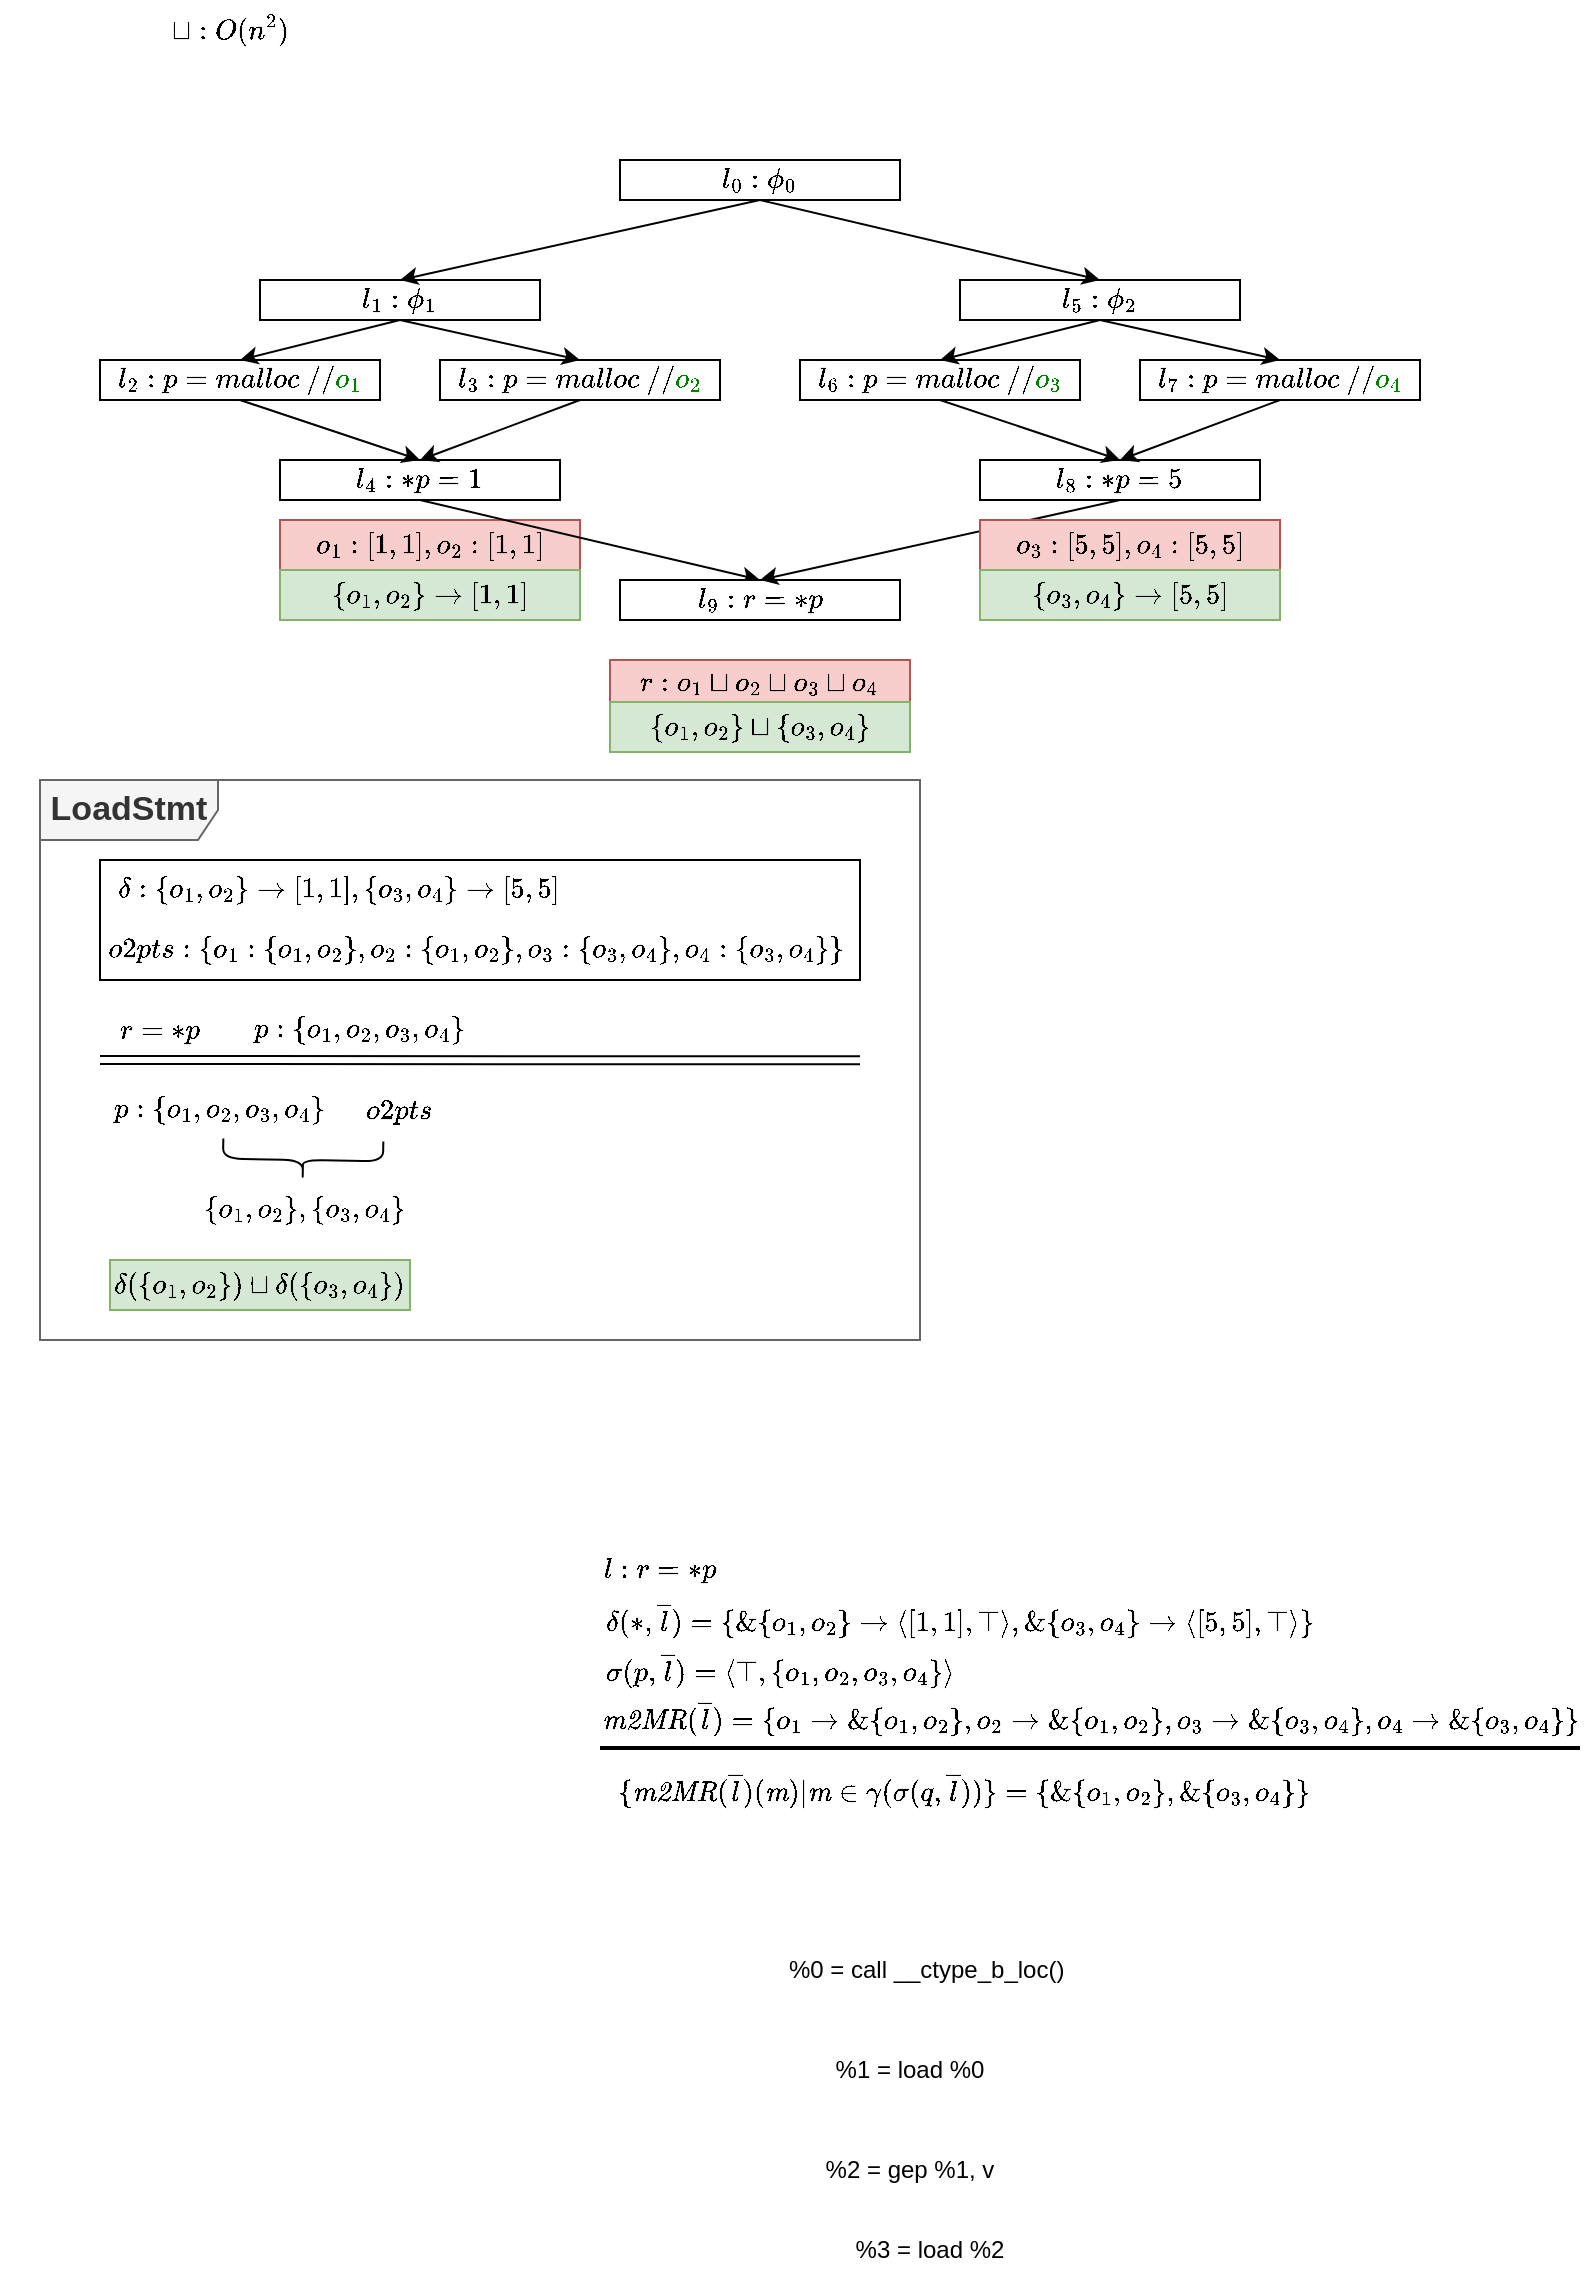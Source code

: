 <mxfile version="20.3.0" type="device" pages="2"><diagram id="C3f8DT0PBz6e8I08bcYX" name="ex"><mxGraphModel dx="441" dy="319" grid="1" gridSize="10" guides="1" tooltips="1" connect="1" arrows="1" fold="1" page="1" pageScale="1" pageWidth="827" pageHeight="1169" math="1" shadow="0"><root><mxCell id="0"/><mxCell id="1" parent="0"/><mxCell id="hlhitRYRNBY2Ev0Qqp6--1" value="&lt;b&gt;LoadStmt&lt;/b&gt;" style="shape=umlFrame;whiteSpace=wrap;html=1;fontSize=17;fillColor=#f5f5f5;width=89;height=30;fontColor=#333333;strokeColor=#666666;" parent="1" vertex="1"><mxGeometry x="30" y="560" width="440" height="280" as="geometry"/></mxCell><mxCell id="C4eqdMpMNnyA8FU0Pyp1-1" value="$$o_1:[1,1], o_2:[1,1]$$" style="text;html=1;strokeColor=#b85450;fillColor=#f8cecc;align=center;verticalAlign=middle;whiteSpace=wrap;rounded=0;" parent="1" vertex="1"><mxGeometry x="150" y="430" width="150" height="25" as="geometry"/></mxCell><mxCell id="C4eqdMpMNnyA8FU0Pyp1-3" value="$$l_2: p = malloc\ // \textcolor{green}{o_1}$$" style="rounded=0;whiteSpace=wrap;html=1;" parent="1" vertex="1"><mxGeometry x="60" y="350" width="140" height="20" as="geometry"/></mxCell><mxCell id="NnNfxA9DWMlv9JIQQlnX-1" value="$$l_3: p = malloc\ // \textcolor{green}{o_2}$$" style="rounded=0;whiteSpace=wrap;html=1;" parent="1" vertex="1"><mxGeometry x="230" y="350" width="140" height="20" as="geometry"/></mxCell><mxCell id="NnNfxA9DWMlv9JIQQlnX-2" value="$$l_1: \phi_1$$" style="rounded=0;whiteSpace=wrap;html=1;" parent="1" vertex="1"><mxGeometry x="140" y="310" width="140" height="20" as="geometry"/></mxCell><mxCell id="NnNfxA9DWMlv9JIQQlnX-4" value="" style="endArrow=classic;html=1;rounded=0;exitX=0.5;exitY=1;exitDx=0;exitDy=0;entryX=0.5;entryY=0;entryDx=0;entryDy=0;" parent="1" source="NnNfxA9DWMlv9JIQQlnX-2" target="C4eqdMpMNnyA8FU0Pyp1-3" edge="1"><mxGeometry width="50" height="50" relative="1" as="geometry"><mxPoint x="390" y="440" as="sourcePoint"/><mxPoint x="440" y="390" as="targetPoint"/></mxGeometry></mxCell><mxCell id="NnNfxA9DWMlv9JIQQlnX-5" value="" style="endArrow=classic;html=1;rounded=0;exitX=0.5;exitY=1;exitDx=0;exitDy=0;entryX=0.5;entryY=0;entryDx=0;entryDy=0;" parent="1" source="NnNfxA9DWMlv9JIQQlnX-2" target="NnNfxA9DWMlv9JIQQlnX-1" edge="1"><mxGeometry width="50" height="50" relative="1" as="geometry"><mxPoint x="220" y="340" as="sourcePoint"/><mxPoint x="140" y="360" as="targetPoint"/></mxGeometry></mxCell><mxCell id="NnNfxA9DWMlv9JIQQlnX-6" value="$$l_4: *p=1$$" style="rounded=0;whiteSpace=wrap;html=1;" parent="1" vertex="1"><mxGeometry x="150" y="400" width="140" height="20" as="geometry"/></mxCell><mxCell id="NnNfxA9DWMlv9JIQQlnX-7" value="" style="endArrow=classic;html=1;rounded=0;exitX=0.5;exitY=1;exitDx=0;exitDy=0;entryX=0.5;entryY=0;entryDx=0;entryDy=0;" parent="1" source="C4eqdMpMNnyA8FU0Pyp1-3" target="NnNfxA9DWMlv9JIQQlnX-6" edge="1"><mxGeometry width="50" height="50" relative="1" as="geometry"><mxPoint x="220" y="340" as="sourcePoint"/><mxPoint x="140" y="360" as="targetPoint"/></mxGeometry></mxCell><mxCell id="NnNfxA9DWMlv9JIQQlnX-8" value="" style="endArrow=classic;html=1;rounded=0;exitX=0.5;exitY=1;exitDx=0;exitDy=0;entryX=0.5;entryY=0;entryDx=0;entryDy=0;" parent="1" source="NnNfxA9DWMlv9JIQQlnX-1" target="NnNfxA9DWMlv9JIQQlnX-6" edge="1"><mxGeometry width="50" height="50" relative="1" as="geometry"><mxPoint x="140" y="380" as="sourcePoint"/><mxPoint x="230" y="410" as="targetPoint"/></mxGeometry></mxCell><mxCell id="NnNfxA9DWMlv9JIQQlnX-9" value="$$l_6: p = malloc\ // \textcolor{green}{o_3}$$" style="rounded=0;whiteSpace=wrap;html=1;" parent="1" vertex="1"><mxGeometry x="410" y="350" width="140" height="20" as="geometry"/></mxCell><mxCell id="NnNfxA9DWMlv9JIQQlnX-10" value="$$l_7: p = malloc\ // \textcolor{green}{o_4}$$" style="rounded=0;whiteSpace=wrap;html=1;" parent="1" vertex="1"><mxGeometry x="580" y="350" width="140" height="20" as="geometry"/></mxCell><mxCell id="NnNfxA9DWMlv9JIQQlnX-11" value="$$l_5: \phi_2$$" style="rounded=0;whiteSpace=wrap;html=1;" parent="1" vertex="1"><mxGeometry x="490" y="310" width="140" height="20" as="geometry"/></mxCell><mxCell id="NnNfxA9DWMlv9JIQQlnX-12" value="" style="endArrow=classic;html=1;rounded=0;exitX=0.5;exitY=1;exitDx=0;exitDy=0;entryX=0.5;entryY=0;entryDx=0;entryDy=0;" parent="1" source="NnNfxA9DWMlv9JIQQlnX-11" target="NnNfxA9DWMlv9JIQQlnX-9" edge="1"><mxGeometry width="50" height="50" relative="1" as="geometry"><mxPoint x="740" y="440" as="sourcePoint"/><mxPoint x="790" y="390" as="targetPoint"/></mxGeometry></mxCell><mxCell id="NnNfxA9DWMlv9JIQQlnX-13" value="" style="endArrow=classic;html=1;rounded=0;exitX=0.5;exitY=1;exitDx=0;exitDy=0;entryX=0.5;entryY=0;entryDx=0;entryDy=0;" parent="1" source="NnNfxA9DWMlv9JIQQlnX-11" target="NnNfxA9DWMlv9JIQQlnX-10" edge="1"><mxGeometry width="50" height="50" relative="1" as="geometry"><mxPoint x="570" y="340" as="sourcePoint"/><mxPoint x="490" y="360" as="targetPoint"/></mxGeometry></mxCell><mxCell id="NnNfxA9DWMlv9JIQQlnX-14" value="$$l_8: *p=5$$" style="rounded=0;whiteSpace=wrap;html=1;" parent="1" vertex="1"><mxGeometry x="500" y="400" width="140" height="20" as="geometry"/></mxCell><mxCell id="NnNfxA9DWMlv9JIQQlnX-15" value="" style="endArrow=classic;html=1;rounded=0;exitX=0.5;exitY=1;exitDx=0;exitDy=0;entryX=0.5;entryY=0;entryDx=0;entryDy=0;" parent="1" source="NnNfxA9DWMlv9JIQQlnX-9" target="NnNfxA9DWMlv9JIQQlnX-14" edge="1"><mxGeometry width="50" height="50" relative="1" as="geometry"><mxPoint x="570" y="340" as="sourcePoint"/><mxPoint x="490" y="360" as="targetPoint"/></mxGeometry></mxCell><mxCell id="NnNfxA9DWMlv9JIQQlnX-16" value="" style="endArrow=classic;html=1;rounded=0;exitX=0.5;exitY=1;exitDx=0;exitDy=0;entryX=0.5;entryY=0;entryDx=0;entryDy=0;" parent="1" source="NnNfxA9DWMlv9JIQQlnX-10" target="NnNfxA9DWMlv9JIQQlnX-14" edge="1"><mxGeometry width="50" height="50" relative="1" as="geometry"><mxPoint x="490" y="380" as="sourcePoint"/><mxPoint x="580" y="410" as="targetPoint"/></mxGeometry></mxCell><mxCell id="NnNfxA9DWMlv9JIQQlnX-17" value="$$l_0: \phi_0$$" style="rounded=0;whiteSpace=wrap;html=1;" parent="1" vertex="1"><mxGeometry x="320" y="250" width="140" height="20" as="geometry"/></mxCell><mxCell id="NnNfxA9DWMlv9JIQQlnX-18" value="" style="endArrow=classic;html=1;rounded=0;exitX=0.5;exitY=1;exitDx=0;exitDy=0;entryX=0.5;entryY=0;entryDx=0;entryDy=0;" parent="1" source="NnNfxA9DWMlv9JIQQlnX-17" target="NnNfxA9DWMlv9JIQQlnX-2" edge="1"><mxGeometry width="50" height="50" relative="1" as="geometry"><mxPoint x="220" y="340" as="sourcePoint"/><mxPoint x="140" y="360" as="targetPoint"/></mxGeometry></mxCell><mxCell id="NnNfxA9DWMlv9JIQQlnX-19" value="" style="endArrow=classic;html=1;rounded=0;exitX=0.5;exitY=1;exitDx=0;exitDy=0;entryX=0.5;entryY=0;entryDx=0;entryDy=0;" parent="1" source="NnNfxA9DWMlv9JIQQlnX-17" target="NnNfxA9DWMlv9JIQQlnX-11" edge="1"><mxGeometry width="50" height="50" relative="1" as="geometry"><mxPoint x="400" y="280" as="sourcePoint"/><mxPoint x="220" y="320" as="targetPoint"/></mxGeometry></mxCell><mxCell id="NnNfxA9DWMlv9JIQQlnX-20" value="" style="endArrow=classic;html=1;rounded=0;exitX=0.5;exitY=1;exitDx=0;exitDy=0;entryX=0.5;entryY=0;entryDx=0;entryDy=0;" parent="1" source="NnNfxA9DWMlv9JIQQlnX-6" target="NnNfxA9DWMlv9JIQQlnX-21" edge="1"><mxGeometry width="50" height="50" relative="1" as="geometry"><mxPoint x="400" y="280" as="sourcePoint"/><mxPoint x="370" y="470" as="targetPoint"/></mxGeometry></mxCell><mxCell id="NnNfxA9DWMlv9JIQQlnX-21" value="$$l_9: r=*p$$" style="rounded=0;whiteSpace=wrap;html=1;" parent="1" vertex="1"><mxGeometry x="320" y="460" width="140" height="20" as="geometry"/></mxCell><mxCell id="NnNfxA9DWMlv9JIQQlnX-22" value="" style="endArrow=classic;html=1;rounded=0;exitX=0.5;exitY=1;exitDx=0;exitDy=0;entryX=0.5;entryY=0;entryDx=0;entryDy=0;" parent="1" source="NnNfxA9DWMlv9JIQQlnX-14" target="NnNfxA9DWMlv9JIQQlnX-21" edge="1"><mxGeometry width="50" height="50" relative="1" as="geometry"><mxPoint x="230" y="430" as="sourcePoint"/><mxPoint x="390" y="490" as="targetPoint"/></mxGeometry></mxCell><mxCell id="NnNfxA9DWMlv9JIQQlnX-24" value="$$r:o_1\sqcup o_2\sqcup o_3 \sqcup o_4&lt;br&gt;$$" style="text;html=1;strokeColor=#b85450;fillColor=#f8cecc;align=center;verticalAlign=middle;whiteSpace=wrap;rounded=0;" parent="1" vertex="1"><mxGeometry x="315" y="500" width="150" height="21" as="geometry"/></mxCell><mxCell id="NnNfxA9DWMlv9JIQQlnX-25" value="$$\{o_1, o_2\}\to[1,1]$$" style="text;html=1;strokeColor=#82b366;fillColor=#d5e8d4;align=center;verticalAlign=middle;whiteSpace=wrap;rounded=0;" parent="1" vertex="1"><mxGeometry x="150" y="455" width="150" height="25" as="geometry"/></mxCell><mxCell id="NnNfxA9DWMlv9JIQQlnX-26" value="$$o_3:[5,5], o_4:[5,5]$$" style="text;html=1;strokeColor=#b85450;fillColor=#f8cecc;align=center;verticalAlign=middle;whiteSpace=wrap;rounded=0;" parent="1" vertex="1"><mxGeometry x="500" y="430" width="150" height="25" as="geometry"/></mxCell><mxCell id="NnNfxA9DWMlv9JIQQlnX-27" value="$$\{o_3, o_4\}\to[5,5]$$" style="text;html=1;strokeColor=#82b366;fillColor=#d5e8d4;align=center;verticalAlign=middle;whiteSpace=wrap;rounded=0;" parent="1" vertex="1"><mxGeometry x="500" y="455" width="150" height="25" as="geometry"/></mxCell><mxCell id="NnNfxA9DWMlv9JIQQlnX-28" value="$$\{o_1, o_2\}\sqcup\{o_3,o_4\}$$" style="text;html=1;strokeColor=#82b366;fillColor=#d5e8d4;align=center;verticalAlign=middle;whiteSpace=wrap;rounded=0;" parent="1" vertex="1"><mxGeometry x="315" y="521" width="150" height="25" as="geometry"/></mxCell><mxCell id="NnNfxA9DWMlv9JIQQlnX-31" value="$$\sqcup: O(n^2)$$" style="text;html=1;strokeColor=none;fillColor=none;align=center;verticalAlign=middle;whiteSpace=wrap;rounded=0;" parent="1" vertex="1"><mxGeometry x="90" y="170" width="70" height="30" as="geometry"/></mxCell><mxCell id="NnNfxA9DWMlv9JIQQlnX-63" value="" style="rounded=0;whiteSpace=wrap;html=1;fillColor=none;" parent="1" vertex="1"><mxGeometry x="60" y="600" width="380" height="60" as="geometry"/></mxCell><mxCell id="NnNfxA9DWMlv9JIQQlnX-64" value="$$\delta: \{o_1, o_2\}\to[1,1], \{o_3, o_4\}\to[5,5]$$" style="text;html=1;strokeColor=none;fillColor=none;align=center;verticalAlign=middle;whiteSpace=wrap;rounded=0;" parent="1" vertex="1"><mxGeometry x="76.5" y="600" width="205" height="30" as="geometry"/></mxCell><mxCell id="NnNfxA9DWMlv9JIQQlnX-65" value="$$o2pts:\{o_1:\{o_1, o_2\}, o_2:\{o_1, o_2\}, o_3:\{o_3, o_4\},o_4:\{o_3, o_4\}&lt;br&gt;\}$$" style="text;html=1;strokeColor=none;fillColor=none;align=center;verticalAlign=middle;whiteSpace=wrap;rounded=0;" parent="1" vertex="1"><mxGeometry x="80" y="630" width="335" height="30" as="geometry"/></mxCell><mxCell id="NnNfxA9DWMlv9JIQQlnX-66" value="$$r=*p$$" style="text;html=1;strokeColor=none;fillColor=none;align=center;verticalAlign=middle;whiteSpace=wrap;rounded=0;" parent="1" vertex="1"><mxGeometry x="60" y="670" width="60" height="30" as="geometry"/></mxCell><mxCell id="NnNfxA9DWMlv9JIQQlnX-67" value="$$p:\{o_1, o_2, o_3, o_4\}$$" style="text;html=1;strokeColor=none;fillColor=none;align=center;verticalAlign=middle;whiteSpace=wrap;rounded=0;" parent="1" vertex="1"><mxGeometry x="160" y="670" width="60" height="30" as="geometry"/></mxCell><mxCell id="NnNfxA9DWMlv9JIQQlnX-68" value="" style="shape=link;html=1;rounded=0;" parent="1" edge="1"><mxGeometry width="100" relative="1" as="geometry"><mxPoint x="60" y="700" as="sourcePoint"/><mxPoint x="440" y="700.18" as="targetPoint"/></mxGeometry></mxCell><mxCell id="NnNfxA9DWMlv9JIQQlnX-69" value="$$p:\{o_1, o_2, o_3, o_4\}$$" style="text;html=1;strokeColor=none;fillColor=none;align=center;verticalAlign=middle;whiteSpace=wrap;rounded=0;" parent="1" vertex="1"><mxGeometry x="90" y="710" width="60" height="30" as="geometry"/></mxCell><mxCell id="NnNfxA9DWMlv9JIQQlnX-71" value="$$o2pts$$" style="text;html=1;strokeColor=none;fillColor=none;align=center;verticalAlign=middle;whiteSpace=wrap;rounded=0;" parent="1" vertex="1"><mxGeometry x="180" y="710" width="60" height="30" as="geometry"/></mxCell><mxCell id="NnNfxA9DWMlv9JIQQlnX-73" value="" style="shape=curlyBracket;whiteSpace=wrap;html=1;rounded=1;fillColor=none;rotation=-89;" parent="1" vertex="1"><mxGeometry x="151.5" y="710" width="20" height="80" as="geometry"/></mxCell><mxCell id="NnNfxA9DWMlv9JIQQlnX-74" value="$$\{o_1, o_2\}, \{o_3, o_4\}$$" style="text;html=1;strokeColor=none;fillColor=none;align=center;verticalAlign=middle;whiteSpace=wrap;rounded=0;" parent="1" vertex="1"><mxGeometry x="107.5" y="760" width="108" height="30" as="geometry"/></mxCell><mxCell id="NnNfxA9DWMlv9JIQQlnX-75" value="$$\delta(\{o_1, o_2\})\sqcup\delta(\{o_3,o_4\})$$" style="text;html=1;strokeColor=#82b366;fillColor=#d5e8d4;align=center;verticalAlign=middle;whiteSpace=wrap;rounded=0;" parent="1" vertex="1"><mxGeometry x="65" y="800" width="150" height="25" as="geometry"/></mxCell><mxCell id="zhkHR2VMvTUru2pR0MZr-1" value="" style="endArrow=none;html=1;rounded=0;strokeWidth=2;entryX=1;entryY=1;entryDx=0;entryDy=0;" parent="1" target="zhkHR2VMvTUru2pR0MZr-5" edge="1"><mxGeometry width="50" height="50" relative="1" as="geometry"><mxPoint x="310" y="1044" as="sourcePoint"/><mxPoint x="500" y="1044" as="targetPoint"/></mxGeometry></mxCell><mxCell id="zhkHR2VMvTUru2pR0MZr-2" value="$$l:r=*p$$" style="text;html=1;strokeColor=none;fillColor=none;align=center;verticalAlign=middle;whiteSpace=wrap;rounded=0;" parent="1" vertex="1"><mxGeometry x="310" y="945" width="60" height="20" as="geometry"/></mxCell><mxCell id="zhkHR2VMvTUru2pR0MZr-3" value="$$\delta(*, \overline{l})=\{ \&amp;amp;\{o_1, o_2\}\to\left&amp;lt;[1,1], \top\right&amp;gt;, \&amp;amp;\{o_3, o_4\}\to\left&amp;lt;[5,5], \top\right&amp;gt;\}$$" style="text;html=1;strokeColor=none;fillColor=none;align=center;verticalAlign=middle;whiteSpace=wrap;rounded=0;" parent="1" vertex="1"><mxGeometry x="310" y="970" width="360" height="20" as="geometry"/></mxCell><mxCell id="zhkHR2VMvTUru2pR0MZr-4" value="$$\sigma(p,\overline{l})=\left&amp;lt;\top, \{o_1, o_2, o_3, o_4\}\right&amp;gt;$$" style="text;html=1;strokeColor=none;fillColor=none;align=center;verticalAlign=middle;whiteSpace=wrap;rounded=0;" parent="1" vertex="1"><mxGeometry x="310" y="990" width="180" height="30" as="geometry"/></mxCell><mxCell id="zhkHR2VMvTUru2pR0MZr-5" value="$$\mathit{m2MR}(\overline{l})=\{o_1\to\&amp;amp;\{o_1, o_2\},o_2\to\&amp;amp;\{o_1, o_2\},o_3\to\&amp;amp;\{o_3, o_4\},o_4\to\&amp;amp;\{o_3, o_4\}&lt;br&gt;\}$$" style="text;html=1;strokeColor=none;fillColor=none;align=center;verticalAlign=middle;whiteSpace=wrap;rounded=0;" parent="1" vertex="1"><mxGeometry x="310" y="1014" width="490" height="30" as="geometry"/></mxCell><mxCell id="zhkHR2VMvTUru2pR0MZr-8" value="$$$$" style="text;html=1;strokeColor=none;fillColor=none;align=center;verticalAlign=middle;whiteSpace=wrap;rounded=0;" parent="1" vertex="1"><mxGeometry x="10" y="900" width="60" height="30" as="geometry"/></mxCell><mxCell id="zhkHR2VMvTUru2pR0MZr-12" value="&lt;span style=&quot;text-align: left;&quot;&gt;$$\{\mathit{m2MR}(\overline{l})(\mathit{m}) | \mathit{m}\in\gamma(\sigma(q, \overline{l}))\}=\{\&amp;amp;\{o_1,o_2\},\&amp;amp;\{o_3,o_4\}\}$$&lt;/span&gt;" style="text;html=1;strokeColor=none;fillColor=none;align=center;verticalAlign=middle;whiteSpace=wrap;rounded=0;" parent="1" vertex="1"><mxGeometry x="315" y="1050" width="355" height="30" as="geometry"/></mxCell><mxCell id="s8SBywjDT1N_gRFwJX3B-1" value="%0 = call __ctype_b_loc()&amp;nbsp;" style="text;html=1;strokeColor=none;fillColor=none;align=center;verticalAlign=middle;whiteSpace=wrap;rounded=0;" parent="1" vertex="1"><mxGeometry x="380" y="1140" width="190" height="30" as="geometry"/></mxCell><mxCell id="s8SBywjDT1N_gRFwJX3B-2" value="%1 = load %0" style="text;html=1;strokeColor=none;fillColor=none;align=center;verticalAlign=middle;whiteSpace=wrap;rounded=0;" parent="1" vertex="1"><mxGeometry x="370" y="1190" width="190" height="30" as="geometry"/></mxCell><mxCell id="s8SBywjDT1N_gRFwJX3B-3" value="%2 = gep %1, v" style="text;html=1;strokeColor=none;fillColor=none;align=center;verticalAlign=middle;whiteSpace=wrap;rounded=0;" parent="1" vertex="1"><mxGeometry x="370" y="1240" width="190" height="30" as="geometry"/></mxCell><mxCell id="s8SBywjDT1N_gRFwJX3B-4" value="%3 = load %2" style="text;html=1;strokeColor=none;fillColor=none;align=center;verticalAlign=middle;whiteSpace=wrap;rounded=0;" parent="1" vertex="1"><mxGeometry x="380" y="1280" width="190" height="30" as="geometry"/></mxCell></root></mxGraphModel></diagram><diagram id="6UtCcy0f_PYDAN7cEiBX" name="rule"><mxGraphModel dx="1587" dy="550" grid="1" gridSize="10" guides="1" tooltips="1" connect="1" arrows="1" fold="1" page="1" pageScale="1" pageWidth="827" pageHeight="1169" math="1" shadow="0"><root><mxCell id="0"/><mxCell id="1" parent="0"/><mxCell id="i5x8cRHBEO8inUAM9vQZ-1" value="&lt;b&gt;Merge&lt;/b&gt;" style="shape=umlFrame;whiteSpace=wrap;html=1;fontSize=17;fillColor=#f5f5f5;width=89;height=30;fontColor=#333333;strokeColor=#666666;" parent="1" vertex="1"><mxGeometry x="-195" y="610" width="785" height="540" as="geometry"/></mxCell><mxCell id="2vxeJ18D-uSCZOdYM5bT-40" value="&lt;b&gt;StoreStmt&lt;/b&gt;" style="shape=umlFrame;whiteSpace=wrap;html=1;fontSize=17;fillColor=#f5f5f5;width=89;height=30;fontColor=#333333;strokeColor=#666666;" parent="1" vertex="1"><mxGeometry x="96" y="80" width="494" height="450" as="geometry"/></mxCell><mxCell id="KP1pZFi9i67ZeVj1lW6_-1" value="" style="rounded=0;whiteSpace=wrap;html=1;fillColor=none;" parent="1" vertex="1"><mxGeometry x="170" y="120" width="380" height="60" as="geometry"/></mxCell><mxCell id="KP1pZFi9i67ZeVj1lW6_-2" value="$$*p=2$$" style="text;html=1;strokeColor=none;fillColor=none;align=center;verticalAlign=middle;whiteSpace=wrap;rounded=0;" parent="1" vertex="1"><mxGeometry x="171" y="190" width="60" height="30" as="geometry"/></mxCell><mxCell id="KP1pZFi9i67ZeVj1lW6_-3" value="$$p:\{o_2, o_3\}$$" style="text;html=1;strokeColor=none;fillColor=none;align=center;verticalAlign=middle;whiteSpace=wrap;rounded=0;" parent="1" vertex="1"><mxGeometry x="251" y="190" width="60" height="30" as="geometry"/></mxCell><mxCell id="KP1pZFi9i67ZeVj1lW6_-4" value="$$\delta: \{o_1, o_2\}\to[1,1], \{o_3, o_4\}\to[5,5]$$" style="text;html=1;strokeColor=none;fillColor=none;align=center;verticalAlign=middle;whiteSpace=wrap;rounded=0;" parent="1" vertex="1"><mxGeometry x="186.5" y="120" width="205" height="30" as="geometry"/></mxCell><mxCell id="KP1pZFi9i67ZeVj1lW6_-5" value="$$o2pts:\{o_1:\{o_1, o_2\}, o_2:\{o_1, o_2\}, o_3:\{o_3, o_4\},o_4:\{o_3, o_4\}&lt;br&gt;\}$$" style="text;html=1;strokeColor=none;fillColor=none;align=center;verticalAlign=middle;whiteSpace=wrap;rounded=0;" parent="1" vertex="1"><mxGeometry x="190" y="150" width="335" height="30" as="geometry"/></mxCell><mxCell id="KP1pZFi9i67ZeVj1lW6_-6" value="$$o2pts':\{o_2:\{o_2, o_3\}, o_3:\{o_2, o_3\}\}$$" style="text;html=1;strokeColor=#82b366;fillColor=#d5e8d4;align=center;verticalAlign=middle;whiteSpace=wrap;rounded=0;" parent="1" vertex="1"><mxGeometry x="170" y="241" width="232" height="30" as="geometry"/></mxCell><mxCell id="KP1pZFi9i67ZeVj1lW6_-7" value="" style="shape=link;html=1;rounded=0;" parent="1" edge="1"><mxGeometry width="100" relative="1" as="geometry"><mxPoint x="171" y="228.82" as="sourcePoint"/><mxPoint x="551" y="229" as="targetPoint"/></mxGeometry></mxCell><mxCell id="KP1pZFi9i67ZeVj1lW6_-8" value="$$p:\{o_2, o_3\}$$" style="text;html=1;strokeColor=none;fillColor=none;align=center;verticalAlign=middle;whiteSpace=wrap;rounded=0;" parent="1" vertex="1"><mxGeometry x="323" y="317" width="60" height="30" as="geometry"/></mxCell><mxCell id="KP1pZFi9i67ZeVj1lW6_-9" value="" style="endArrow=classic;html=1;rounded=0;exitX=0.5;exitY=1;exitDx=0;exitDy=0;" parent="1" source="KP1pZFi9i67ZeVj1lW6_-8" edge="1"><mxGeometry width="50" height="50" relative="1" as="geometry"><mxPoint x="348" y="367" as="sourcePoint"/><mxPoint x="308" y="367" as="targetPoint"/></mxGeometry></mxCell><mxCell id="KP1pZFi9i67ZeVj1lW6_-10" value="" style="endArrow=classic;html=1;rounded=0;exitX=0.75;exitY=1;exitDx=0;exitDy=0;" parent="1" source="KP1pZFi9i67ZeVj1lW6_-8" edge="1"><mxGeometry width="50" height="50" relative="1" as="geometry"><mxPoint x="363" y="357" as="sourcePoint"/><mxPoint x="398" y="367" as="targetPoint"/></mxGeometry></mxCell><mxCell id="KP1pZFi9i67ZeVj1lW6_-11" value="$$o2pts(o_2):\{o_1, o_2\}$$" style="text;html=1;strokeColor=none;fillColor=none;align=center;verticalAlign=middle;whiteSpace=wrap;rounded=0;" parent="1" vertex="1"><mxGeometry x="213" y="367" width="125" height="30" as="geometry"/></mxCell><mxCell id="KP1pZFi9i67ZeVj1lW6_-12" value="$$o2pts(o_3):\{o_3, o_4\}$$" style="text;html=1;strokeColor=none;fillColor=none;align=center;verticalAlign=middle;whiteSpace=wrap;rounded=0;" parent="1" vertex="1"><mxGeometry x="344" y="367" width="125" height="30" as="geometry"/></mxCell><mxCell id="KP1pZFi9i67ZeVj1lW6_-13" value="" style="endArrow=classic;html=1;rounded=0;exitX=0.5;exitY=1;exitDx=0;exitDy=0;entryX=0.5;entryY=0;entryDx=0;entryDy=0;" parent="1" source="KP1pZFi9i67ZeVj1lW6_-11" target="KP1pZFi9i67ZeVj1lW6_-14" edge="1"><mxGeometry width="50" height="50" relative="1" as="geometry"><mxPoint x="258" y="427" as="sourcePoint"/><mxPoint x="278" y="417" as="targetPoint"/></mxGeometry></mxCell><mxCell id="KP1pZFi9i67ZeVj1lW6_-14" value="$$remove\ \{o_2\}\ for\ \{o_1, o_2\}$$" style="text;html=1;strokeColor=none;fillColor=none;align=center;verticalAlign=middle;whiteSpace=wrap;rounded=0;" parent="1" vertex="1"><mxGeometry x="181" y="417" width="130" height="30" as="geometry"/></mxCell><mxCell id="KP1pZFi9i67ZeVj1lW6_-15" value="$$o2pts':\{o_1:\{o_1\}\}$$" style="text;html=1;strokeColor=#82b366;fillColor=#d5e8d4;align=center;verticalAlign=middle;whiteSpace=wrap;rounded=0;" parent="1" vertex="1"><mxGeometry x="172.5" y="447" width="140" height="30" as="geometry"/></mxCell><mxCell id="KP1pZFi9i67ZeVj1lW6_-16" value="$$\delta':\{\{o_1\}:[1,1]\}$$" style="text;html=1;strokeColor=#6c8ebf;fillColor=#dae8fc;align=center;verticalAlign=middle;whiteSpace=wrap;rounded=0;" parent="1" vertex="1"><mxGeometry x="171" y="487" width="140" height="30" as="geometry"/></mxCell><mxCell id="KP1pZFi9i67ZeVj1lW6_-17" value="$$\delta':\{\{o_2,o_3\}:[2,2]\}$$" style="text;html=1;strokeColor=#6c8ebf;fillColor=#dae8fc;align=center;verticalAlign=middle;whiteSpace=wrap;rounded=0;" parent="1" vertex="1"><mxGeometry x="170" y="281" width="140" height="30" as="geometry"/></mxCell><mxCell id="KP1pZFi9i67ZeVj1lW6_-18" value="" style="endArrow=classic;html=1;rounded=0;exitX=0.5;exitY=1;exitDx=0;exitDy=0;entryX=0.5;entryY=0;entryDx=0;entryDy=0;" parent="1" source="KP1pZFi9i67ZeVj1lW6_-12" target="KP1pZFi9i67ZeVj1lW6_-19" edge="1"><mxGeometry width="50" height="50" relative="1" as="geometry"><mxPoint x="471" y="397" as="sourcePoint"/><mxPoint x="473.5" y="417" as="targetPoint"/></mxGeometry></mxCell><mxCell id="KP1pZFi9i67ZeVj1lW6_-19" value="$$remove\ \{o_3\}\ for\ \{o_3, o_4\}$$" style="text;html=1;strokeColor=none;fillColor=none;align=center;verticalAlign=middle;whiteSpace=wrap;rounded=0;" parent="1" vertex="1"><mxGeometry x="376.5" y="417" width="130" height="30" as="geometry"/></mxCell><mxCell id="KP1pZFi9i67ZeVj1lW6_-20" value="$$o2pts':\{o_4:\{o_4\}\}$$" style="text;html=1;strokeColor=#82b366;fillColor=#d5e8d4;align=center;verticalAlign=middle;whiteSpace=wrap;rounded=0;" parent="1" vertex="1"><mxGeometry x="368" y="447" width="140" height="30" as="geometry"/></mxCell><mxCell id="KP1pZFi9i67ZeVj1lW6_-21" value="$$\delta':\{\{o_4\}:[5,5]\}$$" style="text;html=1;strokeColor=#6c8ebf;fillColor=#dae8fc;align=center;verticalAlign=middle;whiteSpace=wrap;rounded=0;" parent="1" vertex="1"><mxGeometry x="366.5" y="487" width="140" height="30" as="geometry"/></mxCell><mxCell id="2vxeJ18D-uSCZOdYM5bT-1" value="" style="rounded=0;whiteSpace=wrap;html=1;fillColor=none;" parent="1" vertex="1"><mxGeometry x="-129" y="660" width="380" height="60" as="geometry"/></mxCell><mxCell id="2vxeJ18D-uSCZOdYM5bT-4" value="$$\delta_1: \{o_1, o_2\}\to[1,1], \{o_3, o_4\}\to[5,5]$$" style="text;html=1;strokeColor=none;fillColor=none;align=center;verticalAlign=middle;whiteSpace=wrap;rounded=0;" parent="1" vertex="1"><mxGeometry x="-112.5" y="660" width="205" height="30" as="geometry"/></mxCell><mxCell id="2vxeJ18D-uSCZOdYM5bT-5" value="$$o2pts_1:\{o_1:\{o_1, o_2\}, o_2:\{o_1, o_2\}, o_3:\{o_3, o_4\},o_4:\{o_3, o_4\}&lt;br&gt;\}$$" style="text;html=1;strokeColor=none;fillColor=none;align=center;verticalAlign=middle;whiteSpace=wrap;rounded=0;" parent="1" vertex="1"><mxGeometry x="-109" y="690" width="335" height="30" as="geometry"/></mxCell><mxCell id="tqboD5g8k8SRDV3phUBf-2" value="" style="rounded=0;whiteSpace=wrap;html=1;fillColor=none;" parent="1" vertex="1"><mxGeometry x="299" y="660" width="230" height="60" as="geometry"/></mxCell><mxCell id="tqboD5g8k8SRDV3phUBf-3" value="$$\delta_2: \{o_2, o_3\}\to[2,2]$$" style="text;html=1;strokeColor=none;fillColor=none;align=center;verticalAlign=middle;whiteSpace=wrap;rounded=0;" parent="1" vertex="1"><mxGeometry x="303.5" y="660" width="123.5" height="30" as="geometry"/></mxCell><mxCell id="tqboD5g8k8SRDV3phUBf-4" value="$$o2pts_2:\{o_2:\{o_2, o_3\}, o_3:\{o_2, o_3\}&lt;br&gt;\}$$" style="text;html=1;strokeColor=none;fillColor=none;align=center;verticalAlign=middle;whiteSpace=wrap;rounded=0;" parent="1" vertex="1"><mxGeometry x="319" y="690" width="200" height="30" as="geometry"/></mxCell><mxCell id="tqboD5g8k8SRDV3phUBf-5" value="" style="shape=link;html=1;rounded=0;" parent="1" edge="1"><mxGeometry width="100" relative="1" as="geometry"><mxPoint x="-150" y="740" as="sourcePoint"/><mxPoint x="580" y="740" as="targetPoint"/></mxGeometry></mxCell><mxCell id="tqboD5g8k8SRDV3phUBf-6" value="$$\{o_2, o_3\}$$" style="text;html=1;strokeColor=none;fillColor=none;align=center;verticalAlign=middle;whiteSpace=wrap;rounded=0;" parent="1" vertex="1"><mxGeometry x="181" y="750" width="60" height="30" as="geometry"/></mxCell><mxCell id="tqboD5g8k8SRDV3phUBf-7" value="" style="endArrow=classic;html=1;rounded=0;exitX=0.5;exitY=1;exitDx=0;exitDy=0;" parent="1" edge="1"><mxGeometry width="50" height="50" relative="1" as="geometry"><mxPoint x="203" y="780" as="sourcePoint"/><mxPoint x="158" y="800" as="targetPoint"/></mxGeometry></mxCell><mxCell id="tqboD5g8k8SRDV3phUBf-8" value="" style="endArrow=classic;html=1;rounded=0;exitX=0.75;exitY=1;exitDx=0;exitDy=0;" parent="1" edge="1"><mxGeometry width="50" height="50" relative="1" as="geometry"><mxPoint x="218" y="780" as="sourcePoint"/><mxPoint x="248" y="800" as="targetPoint"/></mxGeometry></mxCell><mxCell id="tqboD5g8k8SRDV3phUBf-9" value="$$o2pts_1(o_2):\{o_1, o_2\}$$" style="text;html=1;strokeColor=none;fillColor=none;align=center;verticalAlign=middle;whiteSpace=wrap;rounded=0;" parent="1" vertex="1"><mxGeometry x="63" y="800" width="125" height="30" as="geometry"/></mxCell><mxCell id="tqboD5g8k8SRDV3phUBf-10" value="$$o2pts_1(o_3):\{o_3, o_4\}$$" style="text;html=1;strokeColor=none;fillColor=none;align=center;verticalAlign=middle;whiteSpace=wrap;rounded=0;" parent="1" vertex="1"><mxGeometry x="194" y="800" width="125" height="30" as="geometry"/></mxCell><mxCell id="tqboD5g8k8SRDV3phUBf-13" value="$$&amp;nbsp;\{o_2, o_3\}&lt;br&gt;\cap \{o_1, o_2\}=o_2$$" style="text;html=1;strokeColor=none;fillColor=none;align=center;verticalAlign=middle;whiteSpace=wrap;rounded=0;" parent="1" vertex="1"><mxGeometry x="-24.5" y="850" width="166" height="30" as="geometry"/></mxCell><mxCell id="tqboD5g8k8SRDV3phUBf-15" value="$$o2pts':\{o_2:\{o_2\}\}$$" style="text;html=1;strokeColor=#82b366;fillColor=#d5e8d4;align=center;verticalAlign=middle;whiteSpace=wrap;rounded=0;" parent="1" vertex="1"><mxGeometry x="150" y="850" width="130" height="30" as="geometry"/></mxCell><mxCell id="tqboD5g8k8SRDV3phUBf-16" value="$$&amp;nbsp;\{o_3, o_4\}&lt;br&gt;\cap \{o_2, o_3\}=o_3$$" style="text;html=1;strokeColor=none;fillColor=none;align=center;verticalAlign=middle;whiteSpace=wrap;rounded=0;" parent="1" vertex="1"><mxGeometry x="-24.5" y="890" width="166" height="30" as="geometry"/></mxCell><mxCell id="tqboD5g8k8SRDV3phUBf-17" value="$$o2pts':\{o_3:\{o_3\}\}$$" style="text;html=1;strokeColor=#82b366;fillColor=#d5e8d4;align=center;verticalAlign=middle;whiteSpace=wrap;rounded=0;" parent="1" vertex="1"><mxGeometry x="150" y="890" width="130" height="30" as="geometry"/></mxCell><mxCell id="tqboD5g8k8SRDV3phUBf-18" value="$$\delta':\{\{o_2\}:[1,2]\}$$" style="text;html=1;strokeColor=#6c8ebf;fillColor=#dae8fc;align=center;verticalAlign=middle;whiteSpace=wrap;rounded=0;" parent="1" vertex="1"><mxGeometry x="294" y="850" width="116" height="30" as="geometry"/></mxCell><mxCell id="z38DrfYEYZkOSRJYZAw7-1" value="$$\delta':\{\{o_3\}:[2,5]\}$$" style="text;html=1;strokeColor=#6c8ebf;fillColor=#dae8fc;align=center;verticalAlign=middle;whiteSpace=wrap;rounded=0;" parent="1" vertex="1"><mxGeometry x="294" y="890" width="116" height="30" as="geometry"/></mxCell><mxCell id="z38DrfYEYZkOSRJYZAw7-2" value="handle intersection:&lt;br&gt;update new" style="text;html=1;strokeColor=none;fillColor=none;align=center;verticalAlign=middle;whiteSpace=wrap;rounded=0;fontFamily=Fira code;fontSource=https%3A%2F%2Ffonts.googleapis.com%2Fcss%3Ffamily%3DFira%2Bcode;" parent="1" vertex="1"><mxGeometry x="-160" y="870" width="120" height="30" as="geometry"/></mxCell><mxCell id="z38DrfYEYZkOSRJYZAw7-4" value="" style="shape=curlyBracket;whiteSpace=wrap;html=1;rounded=1;" parent="1" vertex="1"><mxGeometry x="-42" y="863" width="20" height="45" as="geometry"/></mxCell><mxCell id="z38DrfYEYZkOSRJYZAw7-5" value="handle non-intersection in rhs:&lt;br&gt;update new" style="text;html=1;strokeColor=none;fillColor=none;align=center;verticalAlign=middle;whiteSpace=wrap;rounded=0;" parent="1" vertex="1"><mxGeometry x="-162" y="930" width="120" height="30" as="geometry"/></mxCell><mxCell id="z38DrfYEYZkOSRJYZAw7-6" value="$$&amp;nbsp;\{o_2, o_3\}&lt;br&gt;- \{o_2, o_3\}=\varnothing$$" style="text;html=1;strokeColor=none;fillColor=none;align=center;verticalAlign=middle;whiteSpace=wrap;rounded=0;" parent="1" vertex="1"><mxGeometry x="-30" y="930" width="166" height="30" as="geometry"/></mxCell><mxCell id="z38DrfYEYZkOSRJYZAw7-7" value="handle non-intersection in lhs:&lt;br&gt;update old" style="text;html=1;strokeColor=none;fillColor=none;align=center;verticalAlign=middle;whiteSpace=wrap;rounded=0;" parent="1" vertex="1"><mxGeometry x="-160" y="990" width="120" height="30" as="geometry"/></mxCell><mxCell id="z38DrfYEYZkOSRJYZAw7-8" value="" style="text;html=1;strokeColor=#82b366;fillColor=#d5e8d4;align=center;verticalAlign=middle;whiteSpace=wrap;rounded=0;" parent="1" vertex="1"><mxGeometry x="150" y="930" width="130" height="30" as="geometry"/></mxCell><mxCell id="z38DrfYEYZkOSRJYZAw7-9" value="" style="text;html=1;strokeColor=#6c8ebf;fillColor=#dae8fc;align=center;verticalAlign=middle;whiteSpace=wrap;rounded=0;" parent="1" vertex="1"><mxGeometry x="294" y="930" width="116" height="30" as="geometry"/></mxCell><mxCell id="z38DrfYEYZkOSRJYZAw7-10" value="$$&amp;nbsp;\{o_1, o_2\}&lt;br&gt;- \{o_2, o_3\}=o_1$$" style="text;html=1;strokeColor=none;fillColor=none;align=center;verticalAlign=middle;whiteSpace=wrap;rounded=0;" parent="1" vertex="1"><mxGeometry x="-24.5" y="970" width="166" height="30" as="geometry"/></mxCell><mxCell id="z38DrfYEYZkOSRJYZAw7-11" value="$$&amp;nbsp;\{o_3, o_4\}&lt;br&gt;- \{o_2, o_3\}=o_4$$" style="text;html=1;strokeColor=none;fillColor=none;align=center;verticalAlign=middle;whiteSpace=wrap;rounded=0;" parent="1" vertex="1"><mxGeometry x="-24.5" y="1010" width="166" height="30" as="geometry"/></mxCell><mxCell id="z38DrfYEYZkOSRJYZAw7-12" value="" style="shape=curlyBracket;whiteSpace=wrap;html=1;rounded=1;" parent="1" vertex="1"><mxGeometry x="-42" y="983" width="20" height="45" as="geometry"/></mxCell><mxCell id="z38DrfYEYZkOSRJYZAw7-13" value="$$o2pts_1:\{o_1:\{o_1\}\}$$" style="text;html=1;align=center;verticalAlign=middle;whiteSpace=wrap;rounded=0;fillColor=none;strokeColor=default;" parent="1" vertex="1"><mxGeometry x="150" y="970" width="130" height="30" as="geometry"/></mxCell><mxCell id="z38DrfYEYZkOSRJYZAw7-14" value="$$\delta_1:\{\{o_1\}:[1,1]\}$$" style="text;html=1;align=center;verticalAlign=middle;whiteSpace=wrap;rounded=0;fillColor=none;strokeColor=default;" parent="1" vertex="1"><mxGeometry x="294" y="970" width="116" height="30" as="geometry"/></mxCell><mxCell id="z38DrfYEYZkOSRJYZAw7-15" value="$$o2pts_1:\{o_4:\{o_4\}\}$$" style="text;html=1;align=center;verticalAlign=middle;whiteSpace=wrap;rounded=0;fillColor=none;strokeColor=default;" parent="1" vertex="1"><mxGeometry x="150" y="1010" width="130" height="30" as="geometry"/></mxCell><mxCell id="z38DrfYEYZkOSRJYZAw7-16" value="$$\delta_1:\{\{o_4\}:[5,5]\}$$" style="text;html=1;align=center;verticalAlign=middle;whiteSpace=wrap;rounded=0;fillColor=none;strokeColor=default;" parent="1" vertex="1"><mxGeometry x="294" y="1010" width="116" height="30" as="geometry"/></mxCell><mxCell id="z38DrfYEYZkOSRJYZAw7-17" value="handle remaining in lhs: update new" style="text;html=1;strokeColor=none;fillColor=none;align=center;verticalAlign=middle;whiteSpace=wrap;rounded=0;" parent="1" vertex="1"><mxGeometry x="-160" y="1070" width="120" height="30" as="geometry"/></mxCell><mxCell id="z38DrfYEYZkOSRJYZAw7-18" value="$$o2pts':\{o_1:\{o_1\}\}$$" style="text;html=1;align=center;verticalAlign=middle;whiteSpace=wrap;rounded=0;fillColor=#d5e8d4;strokeColor=#82b366;" parent="1" vertex="1"><mxGeometry x="151" y="1070" width="130" height="30" as="geometry"/></mxCell><mxCell id="z38DrfYEYZkOSRJYZAw7-19" value="$$\delta':\{\{o_1\}:[1,1]\}$$" style="text;html=1;align=center;verticalAlign=middle;whiteSpace=wrap;rounded=0;fillColor=#dae8fc;strokeColor=#6c8ebf;" parent="1" vertex="1"><mxGeometry x="295" y="1070" width="116" height="30" as="geometry"/></mxCell><mxCell id="z38DrfYEYZkOSRJYZAw7-20" value="$$o2pts':\{o_4:\{o_4\}\}$$" style="text;html=1;align=center;verticalAlign=middle;whiteSpace=wrap;rounded=0;fillColor=#d5e8d4;strokeColor=#82b366;" parent="1" vertex="1"><mxGeometry x="151" y="1110" width="130" height="30" as="geometry"/></mxCell><mxCell id="z38DrfYEYZkOSRJYZAw7-21" value="$$\delta':\{\{o_4\}:[5,5]\}$$" style="text;html=1;align=center;verticalAlign=middle;whiteSpace=wrap;rounded=0;fillColor=#dae8fc;strokeColor=#6c8ebf;" parent="1" vertex="1"><mxGeometry x="295" y="1110" width="116" height="30" as="geometry"/></mxCell></root></mxGraphModel></diagram></mxfile>